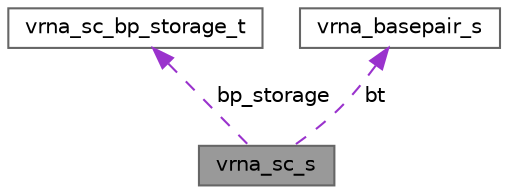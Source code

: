 digraph "vrna_sc_s"
{
 // INTERACTIVE_SVG=YES
 // LATEX_PDF_SIZE
  bgcolor="transparent";
  edge [fontname=Helvetica,fontsize=10,labelfontname=Helvetica,labelfontsize=10];
  node [fontname=Helvetica,fontsize=10,shape=box,height=0.2,width=0.4];
  Node1 [label="vrna_sc_s",height=0.2,width=0.4,color="gray40", fillcolor="grey60", style="filled", fontcolor="black",tooltip="The soft constraints data structure."];
  Node2 -> Node1 [dir="back",color="darkorchid3",style="dashed",label=" bp_storage" ];
  Node2 [label="vrna_sc_bp_storage_t",height=0.2,width=0.4,color="gray40", fillcolor="white", style="filled",URL="$structvrna__sc__bp__storage__t.html",tooltip="A base pair constraint."];
  Node3 -> Node1 [dir="back",color="darkorchid3",style="dashed",label=" bt" ];
  Node3 [label="vrna_basepair_s",height=0.2,width=0.4,color="gray40", fillcolor="white", style="filled",URL="$group__data__structures.html#structvrna__basepair__s",tooltip="Base pair data structure used in subopt.c."];
}
